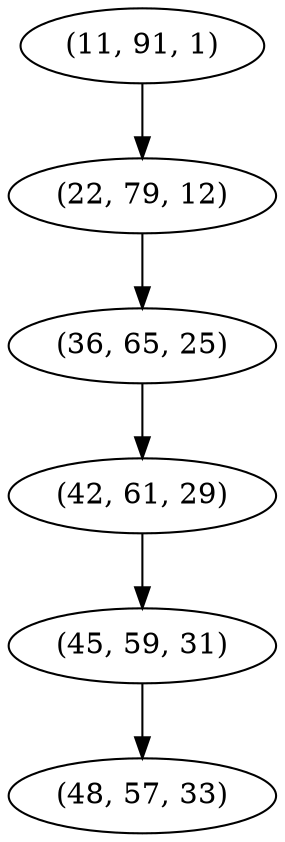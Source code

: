 digraph tree {
    "(11, 91, 1)";
    "(22, 79, 12)";
    "(36, 65, 25)";
    "(42, 61, 29)";
    "(45, 59, 31)";
    "(48, 57, 33)";
    "(11, 91, 1)" -> "(22, 79, 12)";
    "(22, 79, 12)" -> "(36, 65, 25)";
    "(36, 65, 25)" -> "(42, 61, 29)";
    "(42, 61, 29)" -> "(45, 59, 31)";
    "(45, 59, 31)" -> "(48, 57, 33)";
}
